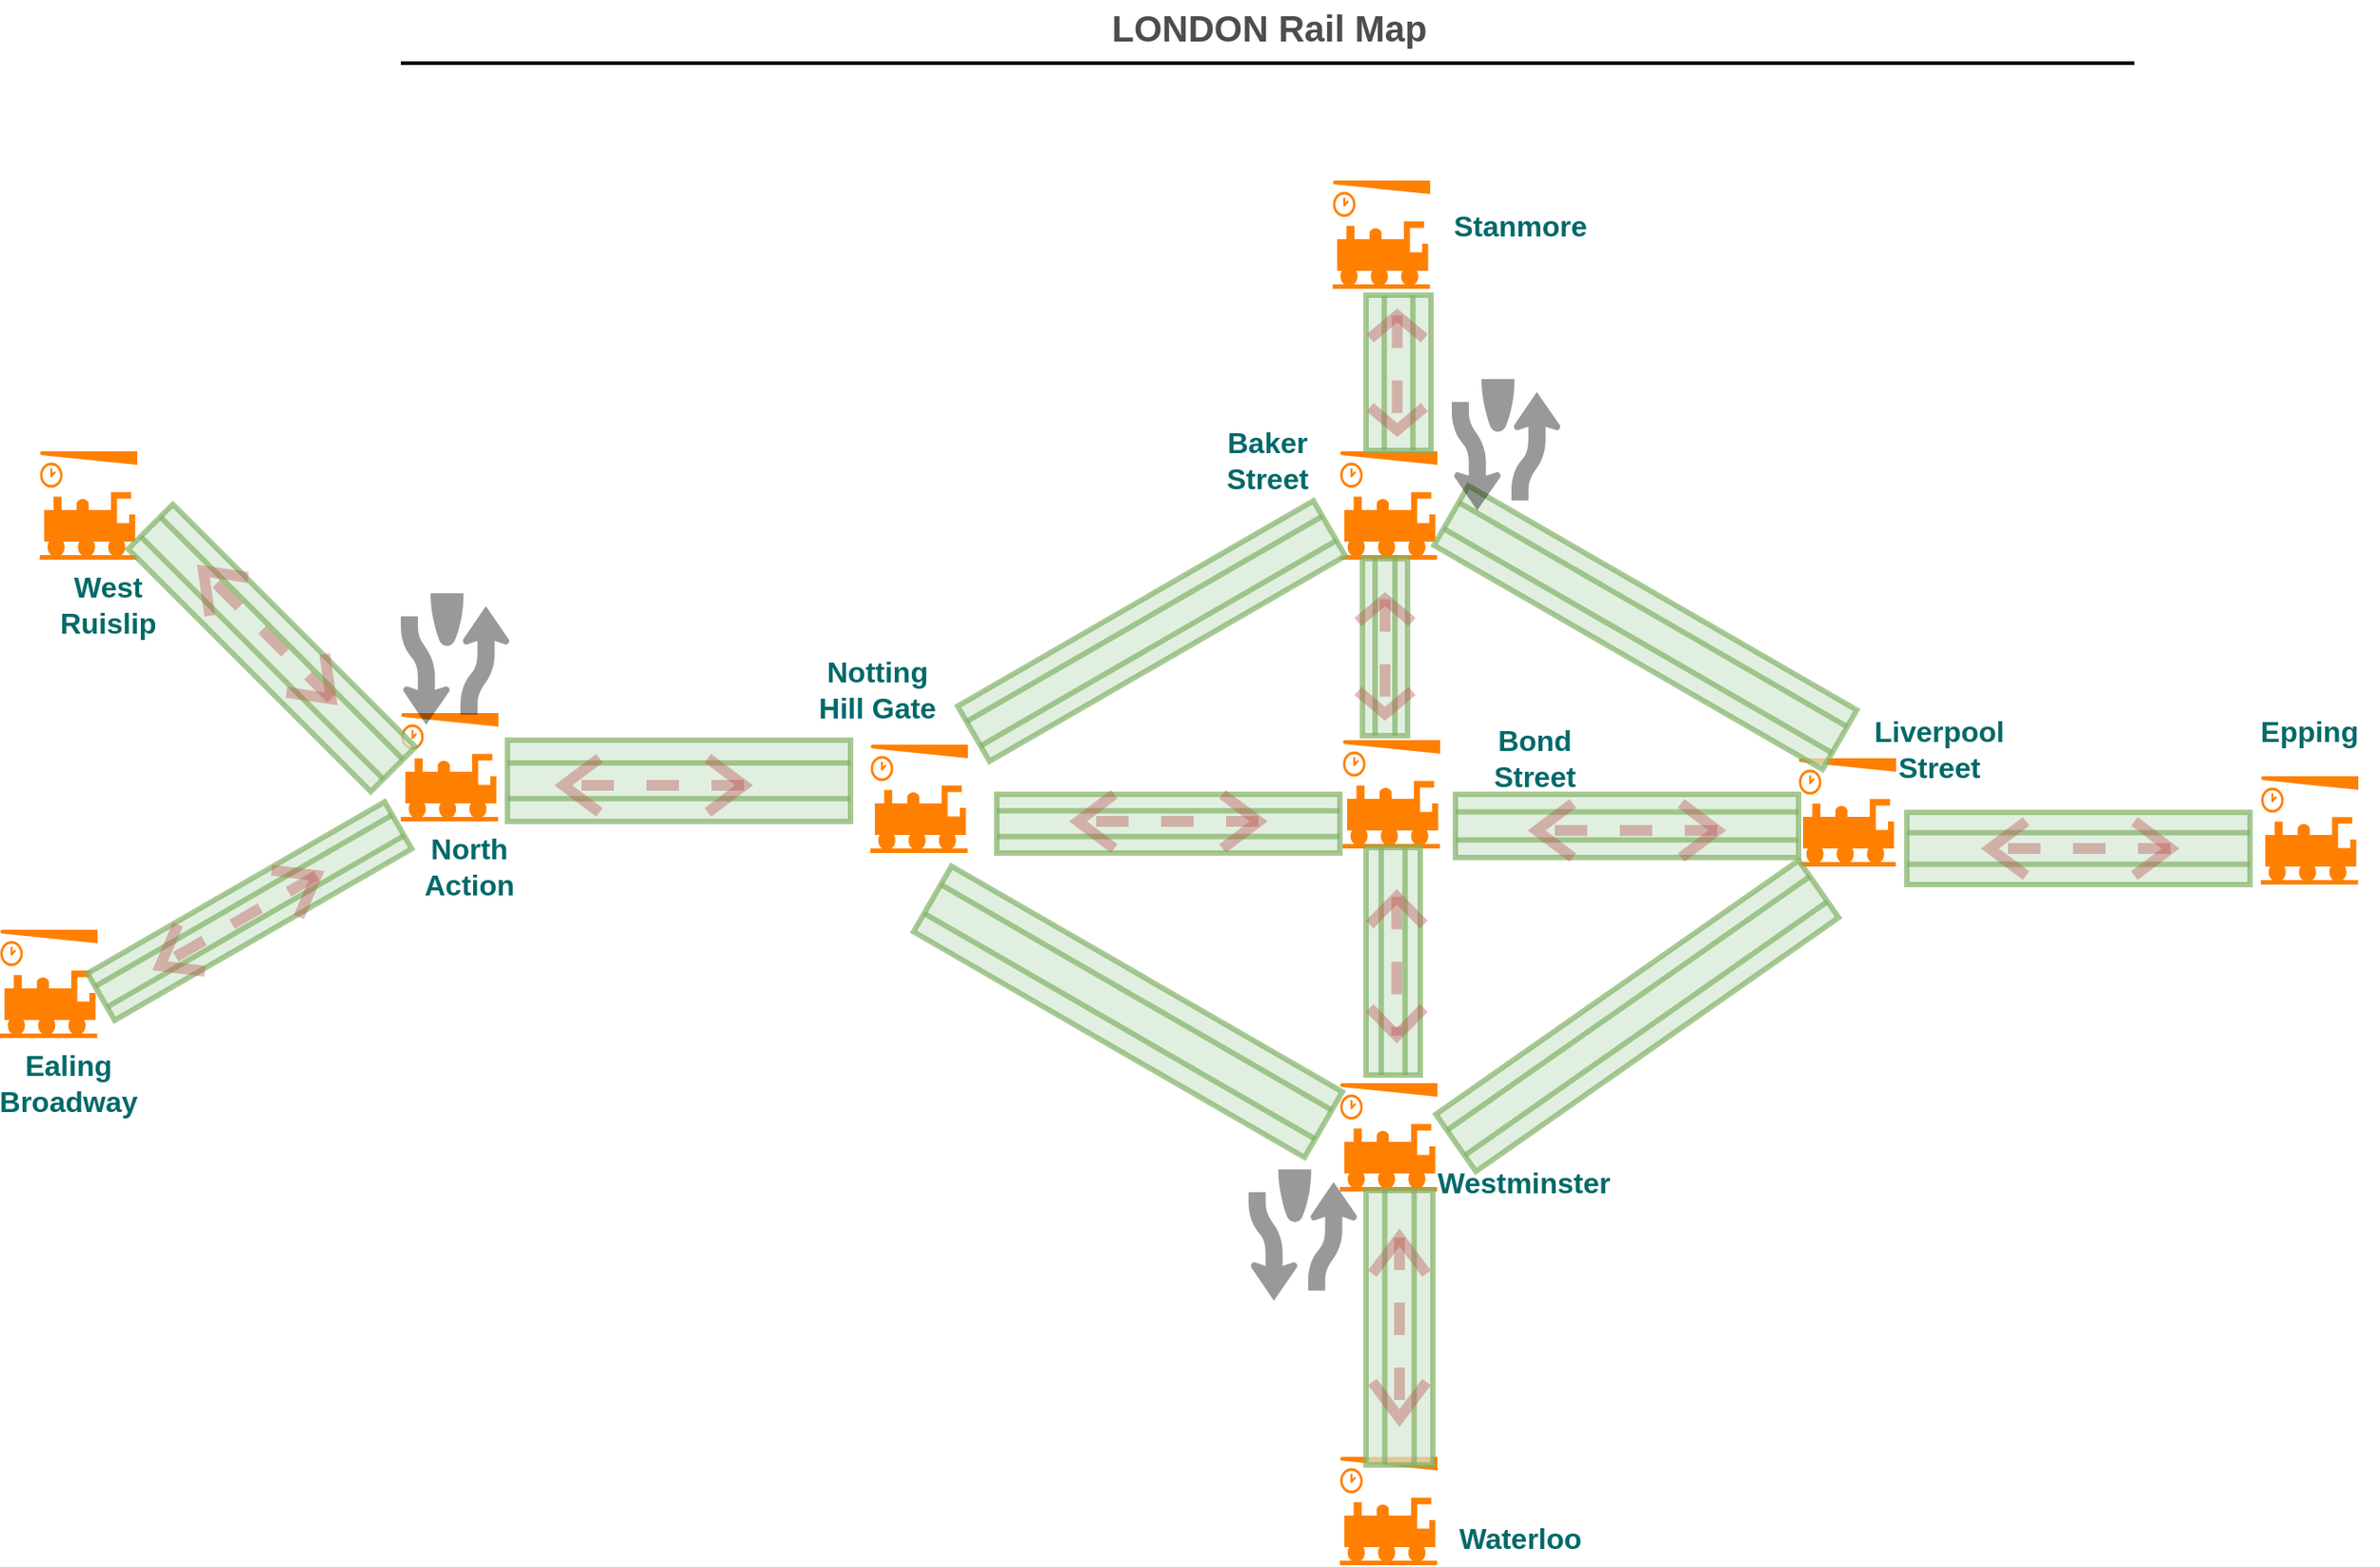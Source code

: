 <mxfile version="20.4.0" type="github">
  <diagram id="C2fSY1v2SiZeoUbDoYyL" name="LondonRail">
    <mxGraphModel dx="2419" dy="1137" grid="1" gridSize="10" guides="1" tooltips="1" connect="1" arrows="1" fold="1" page="1" pageScale="1" pageWidth="1169" pageHeight="827" math="0" shadow="0">
      <root>
        <mxCell id="0" />
        <mxCell id="1" parent="0" />
        <mxCell id="3ne1QswCM8ZiEu4GHsYG-31" value="LONDON Rail Map" style="text;html=1;strokeColor=none;fillColor=none;align=center;verticalAlign=middle;whiteSpace=wrap;rounded=0;fontStyle=1;fontSize=20;fontColor=#4D4D4D;sketch=0;" parent="1" vertex="1">
          <mxGeometry x="106" y="20" width="790" height="30" as="geometry" />
        </mxCell>
        <mxCell id="3ne1QswCM8ZiEu4GHsYG-32" value="" style="line;strokeWidth=2;html=1;fontSize=20;fontColor=#4D4D4D;sketch=0;" parent="1" vertex="1">
          <mxGeometry x="20" y="50" width="960" height="10" as="geometry" />
        </mxCell>
        <mxCell id="GcedwNjUoWpqS550aU9t-1" value="" style="shape=mxgraph.signs.transportation.train_station;html=1;pointerEvents=1;fillColor=#FF8000;strokeColor=none;verticalLabelPosition=bottom;verticalAlign=top;align=center;sketch=0;" vertex="1" parent="1">
          <mxGeometry x="536" y="120" width="54" height="60" as="geometry" />
        </mxCell>
        <mxCell id="GcedwNjUoWpqS550aU9t-2" value="Stanmore" style="text;html=1;strokeColor=none;fillColor=none;align=center;verticalAlign=middle;whiteSpace=wrap;rounded=0;fontSize=16;fontStyle=1;fontColor=#006969;sketch=0;" vertex="1" parent="1">
          <mxGeometry x="610" y="130" width="60" height="30" as="geometry" />
        </mxCell>
        <mxCell id="GcedwNjUoWpqS550aU9t-3" value="" style="shape=mxgraph.signs.transportation.train_station;html=1;pointerEvents=1;fillColor=#FF8000;strokeColor=none;verticalLabelPosition=bottom;verticalAlign=top;align=center;sketch=0;" vertex="1" parent="1">
          <mxGeometry x="540" y="270" width="54" height="60" as="geometry" />
        </mxCell>
        <mxCell id="GcedwNjUoWpqS550aU9t-4" value="Baker Street" style="text;html=1;strokeColor=none;fillColor=none;align=center;verticalAlign=middle;whiteSpace=wrap;rounded=0;fontSize=16;fontStyle=1;fontColor=#006969;sketch=0;" vertex="1" parent="1">
          <mxGeometry x="462" y="260" width="76" height="30" as="geometry" />
        </mxCell>
        <mxCell id="GcedwNjUoWpqS550aU9t-5" value="" style="shape=mxgraph.signs.transportation.train_station;html=1;pointerEvents=1;fillColor=#FF8000;strokeColor=none;verticalLabelPosition=bottom;verticalAlign=top;align=center;sketch=0;" vertex="1" parent="1">
          <mxGeometry x="541.55" y="430" width="54" height="60" as="geometry" />
        </mxCell>
        <mxCell id="GcedwNjUoWpqS550aU9t-6" value="Bond Street" style="text;html=1;strokeColor=none;fillColor=none;align=center;verticalAlign=middle;whiteSpace=wrap;rounded=0;fontSize=16;fontStyle=1;fontColor=#006969;sketch=0;" vertex="1" parent="1">
          <mxGeometry x="610" y="425" width="76" height="30" as="geometry" />
        </mxCell>
        <mxCell id="GcedwNjUoWpqS550aU9t-7" value="" style="shape=mxgraph.signs.transportation.train_station;html=1;pointerEvents=1;fillColor=#FF8000;strokeColor=none;verticalLabelPosition=bottom;verticalAlign=top;align=center;sketch=0;" vertex="1" parent="1">
          <mxGeometry x="540" y="620" width="54" height="60" as="geometry" />
        </mxCell>
        <mxCell id="GcedwNjUoWpqS550aU9t-8" value="Westminster" style="text;html=1;strokeColor=none;fillColor=none;align=center;verticalAlign=middle;whiteSpace=wrap;rounded=0;fontSize=16;fontStyle=1;fontColor=#006969;sketch=0;" vertex="1" parent="1">
          <mxGeometry x="604" y="660" width="76" height="30" as="geometry" />
        </mxCell>
        <mxCell id="GcedwNjUoWpqS550aU9t-9" value="" style="shape=mxgraph.signs.transportation.train_station;html=1;pointerEvents=1;fillColor=#FF8000;strokeColor=none;verticalLabelPosition=bottom;verticalAlign=top;align=center;sketch=0;" vertex="1" parent="1">
          <mxGeometry x="540" y="827" width="54" height="60" as="geometry" />
        </mxCell>
        <mxCell id="GcedwNjUoWpqS550aU9t-10" value="Waterloo" style="text;html=1;strokeColor=none;fillColor=none;align=center;verticalAlign=middle;whiteSpace=wrap;rounded=0;fontSize=16;fontStyle=1;fontColor=#006969;sketch=0;" vertex="1" parent="1">
          <mxGeometry x="602" y="857" width="76" height="30" as="geometry" />
        </mxCell>
        <mxCell id="GcedwNjUoWpqS550aU9t-11" value="" style="shape=mxgraph.signs.transportation.train_station;html=1;pointerEvents=1;fillColor=#FF8000;strokeColor=none;verticalLabelPosition=bottom;verticalAlign=top;align=center;sketch=0;" vertex="1" parent="1">
          <mxGeometry x="280" y="432.5" width="54" height="60" as="geometry" />
        </mxCell>
        <mxCell id="GcedwNjUoWpqS550aU9t-12" value="Notting Hill Gate" style="text;html=1;strokeColor=none;fillColor=none;align=center;verticalAlign=middle;whiteSpace=wrap;rounded=0;fontSize=16;fontStyle=1;fontColor=#006969;sketch=0;" vertex="1" parent="1">
          <mxGeometry x="246.49" y="386.68" width="76" height="30" as="geometry" />
        </mxCell>
        <mxCell id="GcedwNjUoWpqS550aU9t-13" value="" style="shape=mxgraph.signs.transportation.train_station;html=1;pointerEvents=1;fillColor=#FF8000;strokeColor=none;verticalLabelPosition=bottom;verticalAlign=top;align=center;sketch=0;" vertex="1" parent="1">
          <mxGeometry x="794" y="440" width="54" height="60" as="geometry" />
        </mxCell>
        <mxCell id="GcedwNjUoWpqS550aU9t-14" value="Liverpool Street" style="text;html=1;strokeColor=none;fillColor=none;align=center;verticalAlign=middle;whiteSpace=wrap;rounded=0;fontSize=16;fontStyle=1;fontColor=#006969;sketch=0;" vertex="1" parent="1">
          <mxGeometry x="834" y="420" width="76" height="30" as="geometry" />
        </mxCell>
        <mxCell id="GcedwNjUoWpqS550aU9t-15" value="" style="shape=mxgraph.signs.transportation.train_station;html=1;pointerEvents=1;fillColor=#FF8000;strokeColor=none;verticalLabelPosition=bottom;verticalAlign=top;align=center;sketch=0;" vertex="1" parent="1">
          <mxGeometry x="1050" y="450" width="54" height="60" as="geometry" />
        </mxCell>
        <mxCell id="GcedwNjUoWpqS550aU9t-16" value="Epping" style="text;html=1;strokeColor=none;fillColor=none;align=center;verticalAlign=middle;whiteSpace=wrap;rounded=0;fontSize=16;fontStyle=1;fontColor=#006969;sketch=0;" vertex="1" parent="1">
          <mxGeometry x="1039" y="410" width="76" height="30" as="geometry" />
        </mxCell>
        <mxCell id="GcedwNjUoWpqS550aU9t-17" value="" style="shape=mxgraph.signs.transportation.train_station;html=1;pointerEvents=1;fillColor=#FF8000;strokeColor=none;verticalLabelPosition=bottom;verticalAlign=top;align=center;sketch=0;" vertex="1" parent="1">
          <mxGeometry x="20" y="415" width="54" height="60" as="geometry" />
        </mxCell>
        <mxCell id="GcedwNjUoWpqS550aU9t-18" value="North Action" style="text;html=1;strokeColor=none;fillColor=none;align=center;verticalAlign=middle;whiteSpace=wrap;rounded=0;fontSize=16;fontStyle=1;fontColor=#006969;sketch=0;" vertex="1" parent="1">
          <mxGeometry x="20" y="485" width="76" height="30" as="geometry" />
        </mxCell>
        <mxCell id="GcedwNjUoWpqS550aU9t-19" value="" style="verticalLabelPosition=bottom;dashed=0;shadow=0;html=1;align=center;verticalAlign=top;shape=mxgraph.cabinets.din_rail;fillColor=#d5e8d4;strokeColor=#82b366;strokeWidth=3;perimeterSpacing=2;opacity=70;sketch=0;" vertex="1" parent="1">
          <mxGeometry x="350" y="460" width="190" height="32.5" as="geometry" />
        </mxCell>
        <mxCell id="GcedwNjUoWpqS550aU9t-20" value="" style="verticalLabelPosition=bottom;dashed=0;shadow=0;html=1;align=center;verticalAlign=top;shape=mxgraph.cabinets.din_rail;fillColor=#d5e8d4;strokeColor=#82b366;strokeWidth=3;perimeterSpacing=2;opacity=70;sketch=0;" vertex="1" parent="1">
          <mxGeometry x="79" y="430" width="190" height="45" as="geometry" />
        </mxCell>
        <mxCell id="GcedwNjUoWpqS550aU9t-21" value="" style="verticalLabelPosition=bottom;dashed=0;shadow=0;html=1;align=center;verticalAlign=top;shape=mxgraph.cabinets.din_rail;fillColor=#d5e8d4;strokeColor=#82b366;strokeWidth=3;perimeterSpacing=2;opacity=70;sketch=0;" vertex="1" parent="1">
          <mxGeometry x="604" y="460" width="190" height="35" as="geometry" />
        </mxCell>
        <mxCell id="GcedwNjUoWpqS550aU9t-22" value="" style="verticalLabelPosition=bottom;dashed=0;shadow=0;html=1;align=center;verticalAlign=top;shape=mxgraph.cabinets.din_rail;fillColor=#d5e8d4;strokeColor=#82b366;strokeWidth=3;perimeterSpacing=2;opacity=70;sketch=0;" vertex="1" parent="1">
          <mxGeometry x="854" y="470" width="190" height="40" as="geometry" />
        </mxCell>
        <mxCell id="GcedwNjUoWpqS550aU9t-23" value="" style="verticalLabelPosition=bottom;dashed=0;shadow=0;html=1;align=center;verticalAlign=top;shape=mxgraph.cabinets.din_rail;fillColor=#d5e8d4;rotation=-90;strokeColor=#82b366;strokeWidth=3;perimeterSpacing=2;opacity=70;sketch=0;" vertex="1" parent="1">
          <mxGeometry x="506.5" y="537.5" width="126" height="30" as="geometry" />
        </mxCell>
        <mxCell id="GcedwNjUoWpqS550aU9t-24" value="" style="verticalLabelPosition=bottom;dashed=0;shadow=0;html=1;align=center;verticalAlign=top;shape=mxgraph.cabinets.din_rail;fillColor=#d5e8d4;rotation=-90;strokeColor=#82b366;strokeWidth=3;perimeterSpacing=2;opacity=70;sketch=0;" vertex="1" parent="1">
          <mxGeometry x="497" y="737" width="152" height="37" as="geometry" />
        </mxCell>
        <mxCell id="GcedwNjUoWpqS550aU9t-25" value="" style="verticalLabelPosition=bottom;dashed=0;shadow=0;html=1;align=center;verticalAlign=top;shape=mxgraph.cabinets.din_rail;fillColor=#d5e8d4;rotation=-90;strokeColor=#82b366;strokeWidth=3;perimeterSpacing=2;opacity=70;sketch=0;" vertex="1" parent="1">
          <mxGeometry x="516" y="366" width="98" height="25" as="geometry" />
        </mxCell>
        <mxCell id="GcedwNjUoWpqS550aU9t-26" value="" style="verticalLabelPosition=bottom;dashed=0;shadow=0;html=1;align=center;verticalAlign=top;shape=mxgraph.cabinets.din_rail;fillColor=#d5e8d4;rotation=-90;strokeColor=#82b366;strokeWidth=3;perimeterSpacing=2;opacity=70;sketch=0;" vertex="1" parent="1">
          <mxGeometry x="529.5" y="208.5" width="86" height="36" as="geometry" />
        </mxCell>
        <mxCell id="GcedwNjUoWpqS550aU9t-30" value="" style="verticalLabelPosition=bottom;dashed=0;shadow=0;html=1;align=center;verticalAlign=top;shape=mxgraph.cabinets.din_rail;fillColor=#d5e8d4;strokeColor=#82b366;strokeWidth=3;perimeterSpacing=2;opacity=70;sketch=0;rotation=30;" vertex="1" parent="1">
          <mxGeometry x="585" y="348.66" width="248.41" height="38.02" as="geometry" />
        </mxCell>
        <mxCell id="GcedwNjUoWpqS550aU9t-31" value="" style="verticalLabelPosition=bottom;dashed=0;shadow=0;html=1;align=center;verticalAlign=top;shape=mxgraph.cabinets.din_rail;fillColor=#d5e8d4;strokeColor=#82b366;strokeWidth=3;perimeterSpacing=2;opacity=70;sketch=0;rotation=-35;" vertex="1" parent="1">
          <mxGeometry x="582.06" y="563.46" width="245.27" height="38.64" as="geometry" />
        </mxCell>
        <mxCell id="GcedwNjUoWpqS550aU9t-33" value="" style="verticalLabelPosition=bottom;dashed=0;shadow=0;html=1;align=center;verticalAlign=top;shape=mxgraph.cabinets.din_rail;fillColor=#d5e8d4;strokeColor=#82b366;strokeWidth=3;perimeterSpacing=2;opacity=70;sketch=0;rotation=-30;" vertex="1" parent="1">
          <mxGeometry x="321.92" y="351.94" width="227.51" height="35.26" as="geometry" />
        </mxCell>
        <mxCell id="GcedwNjUoWpqS550aU9t-34" value="" style="verticalLabelPosition=bottom;dashed=0;shadow=0;html=1;align=center;verticalAlign=top;shape=mxgraph.cabinets.din_rail;fillColor=#d5e8d4;strokeColor=#82b366;strokeWidth=3;perimeterSpacing=2;opacity=70;sketch=0;rotation=30;" vertex="1" parent="1">
          <mxGeometry x="297.66" y="559.49" width="250" height="41.94" as="geometry" />
        </mxCell>
        <mxCell id="GcedwNjUoWpqS550aU9t-35" value="" style="shape=mxgraph.signs.transportation.train_station;html=1;pointerEvents=1;fillColor=#FF8000;strokeColor=none;verticalLabelPosition=bottom;verticalAlign=top;align=center;sketch=0;" vertex="1" parent="1">
          <mxGeometry x="-180" y="270" width="54" height="60" as="geometry" />
        </mxCell>
        <mxCell id="GcedwNjUoWpqS550aU9t-36" value="West Ruislip" style="text;html=1;strokeColor=none;fillColor=none;align=center;verticalAlign=middle;whiteSpace=wrap;rounded=0;fontSize=16;fontStyle=1;fontColor=#006969;sketch=0;" vertex="1" parent="1">
          <mxGeometry x="-180" y="340" width="76" height="30" as="geometry" />
        </mxCell>
        <mxCell id="GcedwNjUoWpqS550aU9t-37" value="" style="shape=mxgraph.signs.transportation.train_station;html=1;pointerEvents=1;fillColor=#FF8000;strokeColor=none;verticalLabelPosition=bottom;verticalAlign=top;align=center;sketch=0;" vertex="1" parent="1">
          <mxGeometry x="-202" y="535" width="54" height="60" as="geometry" />
        </mxCell>
        <mxCell id="GcedwNjUoWpqS550aU9t-38" value="Ealing Broadway" style="text;html=1;strokeColor=none;fillColor=none;align=center;verticalAlign=middle;whiteSpace=wrap;rounded=0;fontSize=16;fontStyle=1;fontColor=#006969;sketch=0;" vertex="1" parent="1">
          <mxGeometry x="-202" y="605" width="76" height="30" as="geometry" />
        </mxCell>
        <mxCell id="GcedwNjUoWpqS550aU9t-39" value="" style="verticalLabelPosition=bottom;dashed=0;shadow=0;html=1;align=center;verticalAlign=top;shape=mxgraph.cabinets.din_rail;fillColor=#d5e8d4;strokeColor=#82b366;strokeWidth=3;perimeterSpacing=2;opacity=70;sketch=0;rotation=-30;" vertex="1" parent="1">
          <mxGeometry x="-158.75" y="509.67" width="190" height="30" as="geometry" />
        </mxCell>
        <mxCell id="GcedwNjUoWpqS550aU9t-40" value="" style="verticalLabelPosition=bottom;dashed=0;shadow=0;html=1;align=center;verticalAlign=top;shape=mxgraph.cabinets.din_rail;fillColor=#d5e8d4;strokeColor=#82b366;strokeWidth=3;perimeterSpacing=2;opacity=70;sketch=0;rotation=45;" vertex="1" parent="1">
          <mxGeometry x="-146.46" y="361.46" width="190" height="35" as="geometry" />
        </mxCell>
        <mxCell id="GcedwNjUoWpqS550aU9t-54" value="" style="html=1;outlineConnect=0;whiteSpace=wrap;fillColor=#f8cecc;shape=mxgraph.archimate3.path;strokeWidth=6;shadow=0;sketch=0;fontSize=16;opacity=40;rotation=90;strokeColor=#b85450;" vertex="1" parent="1">
          <mxGeometry x="523" y="740.5" width="100" height="30" as="geometry" />
        </mxCell>
        <mxCell id="GcedwNjUoWpqS550aU9t-55" value="" style="html=1;outlineConnect=0;whiteSpace=wrap;fillColor=#f8cecc;shape=mxgraph.archimate3.path;strokeWidth=6;shadow=0;sketch=0;fontSize=16;opacity=40;rotation=90;strokeColor=#b85450;" vertex="1" parent="1">
          <mxGeometry x="533" y="540.25" width="77" height="30" as="geometry" />
        </mxCell>
        <mxCell id="GcedwNjUoWpqS550aU9t-56" value="" style="html=1;outlineConnect=0;whiteSpace=wrap;fillColor=#f8cecc;shape=mxgraph.archimate3.path;strokeWidth=6;shadow=0;sketch=0;fontSize=16;opacity=40;rotation=90;strokeColor=#b85450;" vertex="1" parent="1">
          <mxGeometry x="533.25" y="368.63" width="63.5" height="30" as="geometry" />
        </mxCell>
        <mxCell id="GcedwNjUoWpqS550aU9t-57" value="" style="html=1;outlineConnect=0;whiteSpace=wrap;fillColor=#f8cecc;shape=mxgraph.archimate3.path;strokeWidth=6;shadow=0;sketch=0;fontSize=16;opacity=40;rotation=90;strokeColor=#b85450;" vertex="1" parent="1">
          <mxGeometry x="540" y="211.5" width="63.5" height="30" as="geometry" />
        </mxCell>
        <mxCell id="GcedwNjUoWpqS550aU9t-58" value="" style="html=1;outlineConnect=0;whiteSpace=wrap;fillColor=#f8cecc;shape=mxgraph.archimate3.path;strokeWidth=6;shadow=0;sketch=0;fontSize=16;opacity=40;rotation=-180;strokeColor=#b85450;" vertex="1" parent="1">
          <mxGeometry x="395" y="460" width="100" height="30" as="geometry" />
        </mxCell>
        <mxCell id="GcedwNjUoWpqS550aU9t-59" value="" style="html=1;outlineConnect=0;whiteSpace=wrap;fillColor=#f8cecc;shape=mxgraph.archimate3.path;strokeWidth=6;shadow=0;sketch=0;fontSize=16;opacity=40;rotation=-180;strokeColor=#b85450;" vertex="1" parent="1">
          <mxGeometry x="900" y="475" width="100" height="30" as="geometry" />
        </mxCell>
        <mxCell id="GcedwNjUoWpqS550aU9t-60" value="" style="html=1;outlineConnect=0;whiteSpace=wrap;fillColor=#f8cecc;shape=mxgraph.archimate3.path;strokeWidth=6;shadow=0;sketch=0;fontSize=16;opacity=40;rotation=-180;strokeColor=#b85450;" vertex="1" parent="1">
          <mxGeometry x="649" y="465" width="100" height="30" as="geometry" />
        </mxCell>
        <mxCell id="GcedwNjUoWpqS550aU9t-61" value="" style="html=1;outlineConnect=0;whiteSpace=wrap;fillColor=#f8cecc;shape=mxgraph.archimate3.path;strokeWidth=6;shadow=0;sketch=0;fontSize=16;opacity=40;rotation=-180;strokeColor=#b85450;" vertex="1" parent="1">
          <mxGeometry x="110" y="440" width="100" height="30" as="geometry" />
        </mxCell>
        <mxCell id="GcedwNjUoWpqS550aU9t-62" value="" style="html=1;outlineConnect=0;whiteSpace=wrap;fillColor=#f8cecc;shape=mxgraph.archimate3.path;strokeWidth=6;shadow=0;sketch=0;fontSize=16;opacity=40;rotation=-135;strokeColor=#b85450;" vertex="1" parent="1">
          <mxGeometry x="-104" y="356.68" width="100" height="30" as="geometry" />
        </mxCell>
        <mxCell id="GcedwNjUoWpqS550aU9t-63" value="" style="html=1;outlineConnect=0;whiteSpace=wrap;fillColor=#f8cecc;shape=mxgraph.archimate3.path;strokeWidth=6;shadow=0;sketch=0;fontSize=16;opacity=40;rotation=-210;strokeColor=#b85450;" vertex="1" parent="1">
          <mxGeometry x="-120" y="515" width="100" height="30" as="geometry" />
        </mxCell>
        <mxCell id="GcedwNjUoWpqS550aU9t-67" value="" style="shape=mxgraph.signs.transportation.divided_highway;html=1;pointerEvents=1;fillColor=#000000;strokeColor=none;verticalLabelPosition=bottom;verticalAlign=top;align=center;sketch=0;shadow=0;strokeWidth=3;fontSize=16;fontColor=#006969;opacity=40;" vertex="1" parent="1">
          <mxGeometry x="489.43" y="667.7" width="60" height="72.8" as="geometry" />
        </mxCell>
        <mxCell id="GcedwNjUoWpqS550aU9t-69" value="" style="shape=mxgraph.signs.transportation.divided_highway;html=1;pointerEvents=1;fillColor=#000000;strokeColor=none;verticalLabelPosition=bottom;verticalAlign=top;align=center;sketch=0;shadow=0;strokeWidth=3;fontSize=16;fontColor=#006969;opacity=40;" vertex="1" parent="1">
          <mxGeometry x="20.0" y="348.66" width="60" height="72.8" as="geometry" />
        </mxCell>
        <mxCell id="GcedwNjUoWpqS550aU9t-70" value="" style="shape=mxgraph.signs.transportation.divided_highway;html=1;pointerEvents=1;fillColor=#000000;strokeColor=none;verticalLabelPosition=bottom;verticalAlign=top;align=center;sketch=0;shadow=0;strokeWidth=3;fontSize=16;fontColor=#006969;opacity=40;" vertex="1" parent="1">
          <mxGeometry x="602" y="230.0" width="60" height="72.8" as="geometry" />
        </mxCell>
      </root>
    </mxGraphModel>
  </diagram>
</mxfile>

